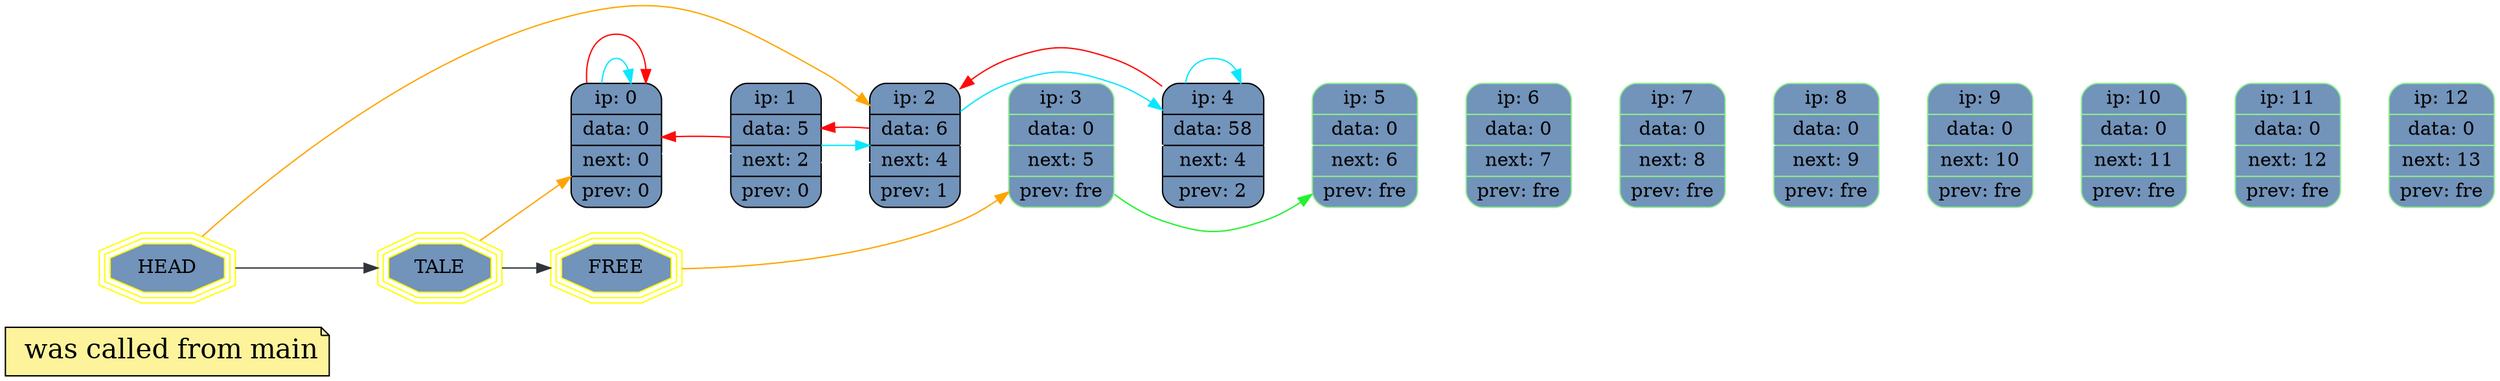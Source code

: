 digraph structs {
	rankdir=LR;
	graph [bgcolor="#FFFFFF"]
	node[color="black",fontsize=14];
	edge[color="darkgreen",fontcolor="blue",fontsize=12];


	info [shape=note,style=filled,    fillcolor="#fdf39b", label=" was called from main", fontcolor = "black", fontsize = 20];
	0  [shape=Mrecord,style=filled, fillcolor="#7293ba", label=" ip: 0 | data: 0| next: 0| prev: 0" ];
	1 [shape=Mrecord,style=filled, fillcolor="#7293ba", label=" ip: 1 | data: 5| next: 2| prev: 0" ];
	2 [shape=Mrecord,style=filled, fillcolor="#7293ba", label=" ip: 2 | data: 6| next: 4| prev: 1" ];
	3 [shape=Mrecord,style=filled, fillcolor="#7293ba", label=" ip: 3 | data: 0| next: 5| prev: fre" , color = lightgreen];
	4 [shape=Mrecord,style=filled, fillcolor="#7293ba", label=" ip: 4 | data: 58| next: 4| prev: 2" ];
	5 [shape=Mrecord,style=filled, fillcolor="#7293ba", label=" ip: 5 | data: 0| next: 6| prev: fre" , color = lightgreen];
	6 [shape=Mrecord,style=filled, fillcolor="#7293ba", label=" ip: 6 | data: 0| next: 7| prev: fre" , color = lightgreen];
	7 [shape=Mrecord,style=filled, fillcolor="#7293ba", label=" ip: 7 | data: 0| next: 8| prev: fre" , color = lightgreen];
	8 [shape=Mrecord,style=filled, fillcolor="#7293ba", label=" ip: 8 | data: 0| next: 9| prev: fre" , color = lightgreen];
	9 [shape=Mrecord,style=filled, fillcolor="#7293ba", label=" ip: 9 | data: 0| next: 10| prev: fre" , color = lightgreen];
	10 [shape=Mrecord,style=filled, fillcolor="#7293ba", label=" ip: 10 | data: 0| next: 11| prev: fre" , color = lightgreen];
	11 [shape=Mrecord,style=filled, fillcolor="#7293ba", label=" ip: 11 | data: 0| next: 12| prev: fre" , color = lightgreen];
	12 [shape=Mrecord,style=filled, fillcolor="#7293ba", label=" ip: 12 | data: 0| next: 13| prev: fre" , color = lightgreen];

	0->1->2->3->4->5->6->7->8->9->10->11->12[weight = 10000, color = "#FFFFFF"];
	0->0[color = "#0ae7ff"];
	1->2[color = "#0ae7ff"];
	2->4[color = "#0ae7ff"];
	3->5[color = "#22f230"];
	4->4[color = "#0ae7ff"];
	 0 -> 0[color = "#ff0a0a"];
	 1 -> 0[color = "#ff0a0a"];
	 2 -> 1[color = "#ff0a0a"];
	 4 -> 2[color = "#ff0a0a"];
	h [shape=tripleoctagon,label="HEAD", color = "yellow", fillcolor="#7293ba",style=filled  ];
	t [shape=tripleoctagon,label="TALE", color = "yellow", fillcolor="#7293ba",style=filled ];
	f [shape=tripleoctagon,label="FREE", color = "yellow", fillcolor="#7293ba",style=filled ];
h->t->f[weight = 10000, color = "#31353b"];
	h->2[color = "orange"];
	t->0[color = "orange"];
	f->3[color = "orange"];

}
